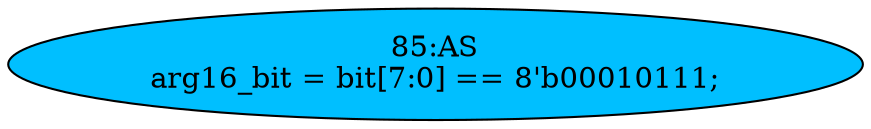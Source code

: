 strict digraph "" {
	node [label="\N"];
	"85:AS"	 [ast="<pyverilog.vparser.ast.Assign object at 0x7fa03f8b4f50>",
		def_var="['arg16_bit']",
		fillcolor=deepskyblue,
		label="85:AS
arg16_bit = bit[7:0] == 8'b00010111;",
		statements="[]",
		style=filled,
		typ=Assign,
		use_var="['bit']"];
}
